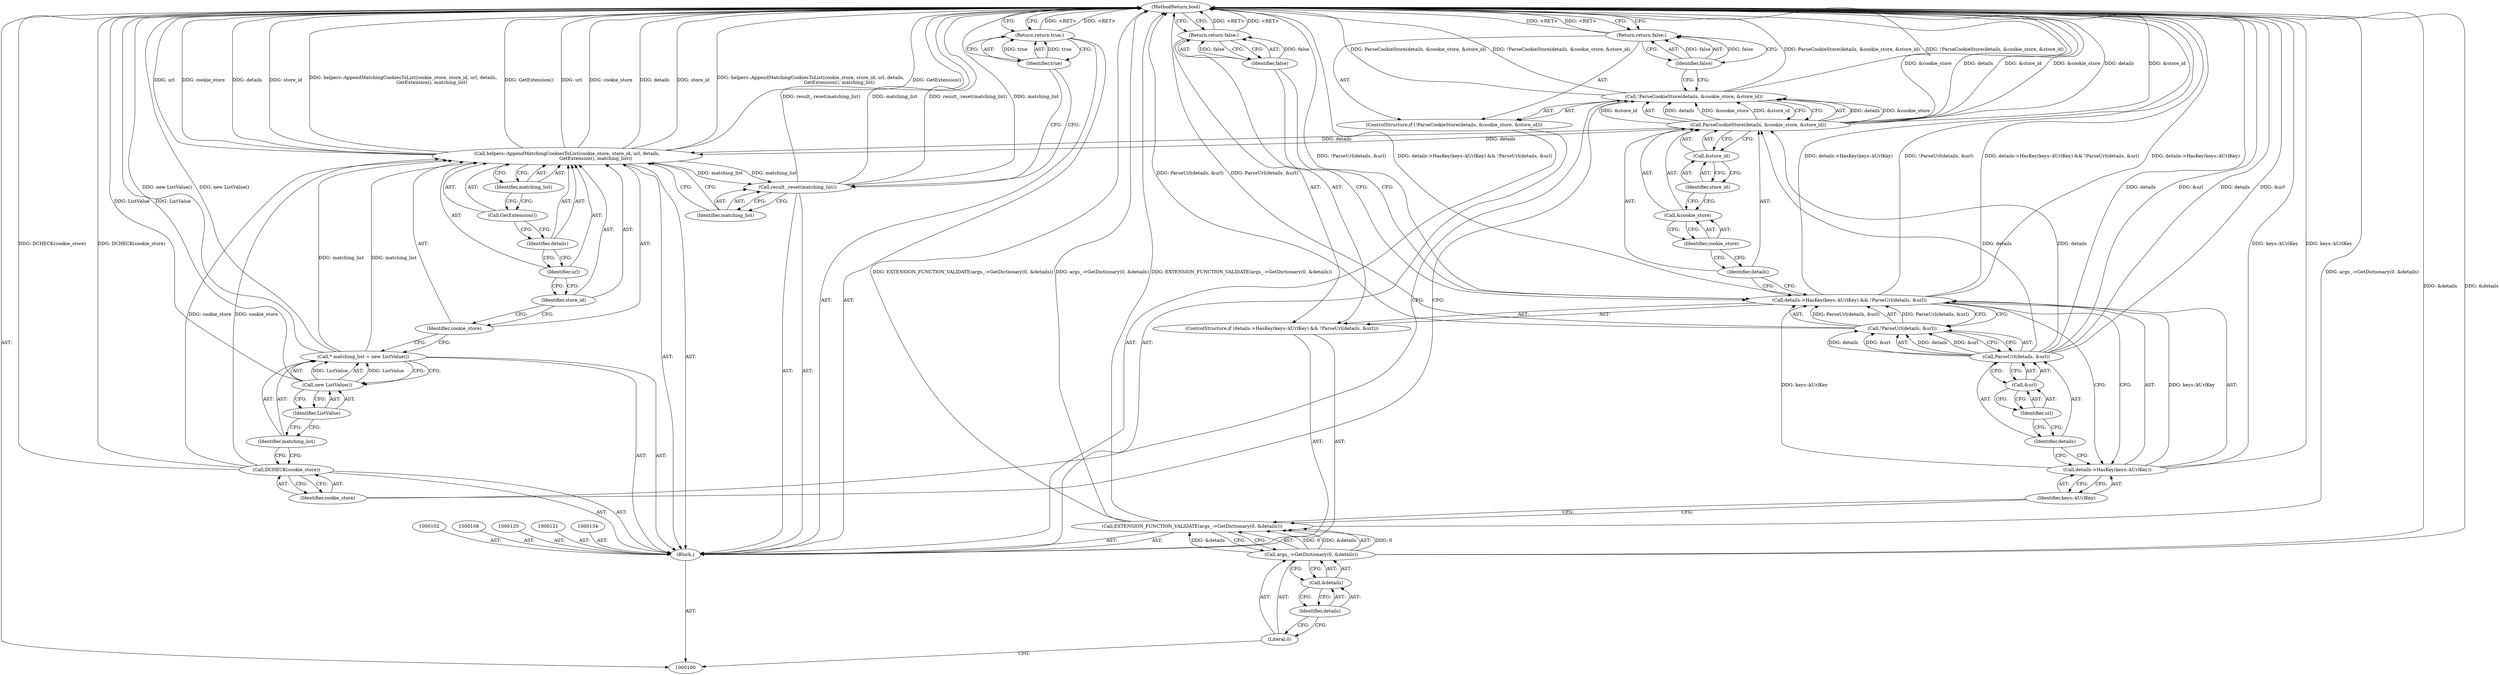 digraph "1_Chrome_b7e899141194fa27d55a990e38ae8bdcc5183a90_2" {
"1000150" [label="(MethodReturn,bool)"];
"1000101" [label="(Block,)"];
"1000122" [label="(ControlStructure,if (!ParseCookieStore(details, &cookie_store, &store_id)))"];
"1000125" [label="(Identifier,details)"];
"1000126" [label="(Call,&cookie_store)"];
"1000127" [label="(Identifier,cookie_store)"];
"1000128" [label="(Call,&store_id)"];
"1000129" [label="(Identifier,store_id)"];
"1000123" [label="(Call,!ParseCookieStore(details, &cookie_store, &store_id))"];
"1000124" [label="(Call,ParseCookieStore(details, &cookie_store, &store_id))"];
"1000131" [label="(Identifier,false)"];
"1000130" [label="(Return,return false;)"];
"1000133" [label="(Identifier,cookie_store)"];
"1000132" [label="(Call,DCHECK(cookie_store))"];
"1000135" [label="(Call,* matching_list = new ListValue())"];
"1000136" [label="(Identifier,matching_list)"];
"1000137" [label="(Call,new ListValue())"];
"1000138" [label="(Identifier,ListValue)"];
"1000139" [label="(Call,helpers::AppendMatchingCookiesToList(cookie_store, store_id, url, details,\n                                       GetExtension(), matching_list))"];
"1000140" [label="(Identifier,cookie_store)"];
"1000141" [label="(Identifier,store_id)"];
"1000142" [label="(Identifier,url)"];
"1000143" [label="(Identifier,details)"];
"1000144" [label="(Call,GetExtension())"];
"1000145" [label="(Identifier,matching_list)"];
"1000147" [label="(Identifier,matching_list)"];
"1000146" [label="(Call,result_.reset(matching_list))"];
"1000149" [label="(Identifier,true)"];
"1000148" [label="(Return,return true;)"];
"1000103" [label="(Call,EXTENSION_FUNCTION_VALIDATE(args_->GetDictionary(0, &details)))"];
"1000104" [label="(Call,args_->GetDictionary(0, &details))"];
"1000105" [label="(Literal,0)"];
"1000106" [label="(Call,&details)"];
"1000107" [label="(Identifier,details)"];
"1000109" [label="(ControlStructure,if (details->HasKey(keys::kUrlKey) && !ParseUrl(details, &url)))"];
"1000112" [label="(Identifier,keys::kUrlKey)"];
"1000113" [label="(Call,!ParseUrl(details, &url))"];
"1000114" [label="(Call,ParseUrl(details, &url))"];
"1000115" [label="(Identifier,details)"];
"1000116" [label="(Call,&url)"];
"1000110" [label="(Call,details->HasKey(keys::kUrlKey) && !ParseUrl(details, &url))"];
"1000111" [label="(Call,details->HasKey(keys::kUrlKey))"];
"1000117" [label="(Identifier,url)"];
"1000119" [label="(Identifier,false)"];
"1000118" [label="(Return,return false;)"];
"1000150" -> "1000100"  [label="AST: "];
"1000150" -> "1000118"  [label="CFG: "];
"1000150" -> "1000130"  [label="CFG: "];
"1000150" -> "1000148"  [label="CFG: "];
"1000148" -> "1000150"  [label="DDG: <RET>"];
"1000118" -> "1000150"  [label="DDG: <RET>"];
"1000130" -> "1000150"  [label="DDG: <RET>"];
"1000124" -> "1000150"  [label="DDG: &cookie_store"];
"1000124" -> "1000150"  [label="DDG: details"];
"1000124" -> "1000150"  [label="DDG: &store_id"];
"1000139" -> "1000150"  [label="DDG: url"];
"1000139" -> "1000150"  [label="DDG: cookie_store"];
"1000139" -> "1000150"  [label="DDG: details"];
"1000139" -> "1000150"  [label="DDG: store_id"];
"1000139" -> "1000150"  [label="DDG: helpers::AppendMatchingCookiesToList(cookie_store, store_id, url, details,\n                                       GetExtension(), matching_list)"];
"1000139" -> "1000150"  [label="DDG: GetExtension()"];
"1000103" -> "1000150"  [label="DDG: args_->GetDictionary(0, &details)"];
"1000103" -> "1000150"  [label="DDG: EXTENSION_FUNCTION_VALIDATE(args_->GetDictionary(0, &details))"];
"1000113" -> "1000150"  [label="DDG: ParseUrl(details, &url)"];
"1000114" -> "1000150"  [label="DDG: details"];
"1000114" -> "1000150"  [label="DDG: &url"];
"1000111" -> "1000150"  [label="DDG: keys::kUrlKey"];
"1000146" -> "1000150"  [label="DDG: result_.reset(matching_list)"];
"1000146" -> "1000150"  [label="DDG: matching_list"];
"1000123" -> "1000150"  [label="DDG: ParseCookieStore(details, &cookie_store, &store_id)"];
"1000123" -> "1000150"  [label="DDG: !ParseCookieStore(details, &cookie_store, &store_id)"];
"1000132" -> "1000150"  [label="DDG: DCHECK(cookie_store)"];
"1000110" -> "1000150"  [label="DDG: !ParseUrl(details, &url)"];
"1000110" -> "1000150"  [label="DDG: details->HasKey(keys::kUrlKey) && !ParseUrl(details, &url)"];
"1000110" -> "1000150"  [label="DDG: details->HasKey(keys::kUrlKey)"];
"1000137" -> "1000150"  [label="DDG: ListValue"];
"1000135" -> "1000150"  [label="DDG: new ListValue()"];
"1000104" -> "1000150"  [label="DDG: &details"];
"1000101" -> "1000100"  [label="AST: "];
"1000102" -> "1000101"  [label="AST: "];
"1000103" -> "1000101"  [label="AST: "];
"1000108" -> "1000101"  [label="AST: "];
"1000109" -> "1000101"  [label="AST: "];
"1000120" -> "1000101"  [label="AST: "];
"1000121" -> "1000101"  [label="AST: "];
"1000122" -> "1000101"  [label="AST: "];
"1000132" -> "1000101"  [label="AST: "];
"1000134" -> "1000101"  [label="AST: "];
"1000135" -> "1000101"  [label="AST: "];
"1000139" -> "1000101"  [label="AST: "];
"1000146" -> "1000101"  [label="AST: "];
"1000148" -> "1000101"  [label="AST: "];
"1000122" -> "1000101"  [label="AST: "];
"1000123" -> "1000122"  [label="AST: "];
"1000130" -> "1000122"  [label="AST: "];
"1000125" -> "1000124"  [label="AST: "];
"1000125" -> "1000110"  [label="CFG: "];
"1000127" -> "1000125"  [label="CFG: "];
"1000126" -> "1000124"  [label="AST: "];
"1000126" -> "1000127"  [label="CFG: "];
"1000127" -> "1000126"  [label="AST: "];
"1000129" -> "1000126"  [label="CFG: "];
"1000127" -> "1000126"  [label="AST: "];
"1000127" -> "1000125"  [label="CFG: "];
"1000126" -> "1000127"  [label="CFG: "];
"1000128" -> "1000124"  [label="AST: "];
"1000128" -> "1000129"  [label="CFG: "];
"1000129" -> "1000128"  [label="AST: "];
"1000124" -> "1000128"  [label="CFG: "];
"1000129" -> "1000128"  [label="AST: "];
"1000129" -> "1000126"  [label="CFG: "];
"1000128" -> "1000129"  [label="CFG: "];
"1000123" -> "1000122"  [label="AST: "];
"1000123" -> "1000124"  [label="CFG: "];
"1000124" -> "1000123"  [label="AST: "];
"1000131" -> "1000123"  [label="CFG: "];
"1000133" -> "1000123"  [label="CFG: "];
"1000123" -> "1000150"  [label="DDG: ParseCookieStore(details, &cookie_store, &store_id)"];
"1000123" -> "1000150"  [label="DDG: !ParseCookieStore(details, &cookie_store, &store_id)"];
"1000124" -> "1000123"  [label="DDG: details"];
"1000124" -> "1000123"  [label="DDG: &cookie_store"];
"1000124" -> "1000123"  [label="DDG: &store_id"];
"1000124" -> "1000123"  [label="AST: "];
"1000124" -> "1000128"  [label="CFG: "];
"1000125" -> "1000124"  [label="AST: "];
"1000126" -> "1000124"  [label="AST: "];
"1000128" -> "1000124"  [label="AST: "];
"1000123" -> "1000124"  [label="CFG: "];
"1000124" -> "1000150"  [label="DDG: &cookie_store"];
"1000124" -> "1000150"  [label="DDG: details"];
"1000124" -> "1000150"  [label="DDG: &store_id"];
"1000124" -> "1000123"  [label="DDG: details"];
"1000124" -> "1000123"  [label="DDG: &cookie_store"];
"1000124" -> "1000123"  [label="DDG: &store_id"];
"1000114" -> "1000124"  [label="DDG: details"];
"1000124" -> "1000139"  [label="DDG: details"];
"1000131" -> "1000130"  [label="AST: "];
"1000131" -> "1000123"  [label="CFG: "];
"1000130" -> "1000131"  [label="CFG: "];
"1000131" -> "1000130"  [label="DDG: false"];
"1000130" -> "1000122"  [label="AST: "];
"1000130" -> "1000131"  [label="CFG: "];
"1000131" -> "1000130"  [label="AST: "];
"1000150" -> "1000130"  [label="CFG: "];
"1000130" -> "1000150"  [label="DDG: <RET>"];
"1000131" -> "1000130"  [label="DDG: false"];
"1000133" -> "1000132"  [label="AST: "];
"1000133" -> "1000123"  [label="CFG: "];
"1000132" -> "1000133"  [label="CFG: "];
"1000132" -> "1000101"  [label="AST: "];
"1000132" -> "1000133"  [label="CFG: "];
"1000133" -> "1000132"  [label="AST: "];
"1000136" -> "1000132"  [label="CFG: "];
"1000132" -> "1000150"  [label="DDG: DCHECK(cookie_store)"];
"1000132" -> "1000139"  [label="DDG: cookie_store"];
"1000135" -> "1000101"  [label="AST: "];
"1000135" -> "1000137"  [label="CFG: "];
"1000136" -> "1000135"  [label="AST: "];
"1000137" -> "1000135"  [label="AST: "];
"1000140" -> "1000135"  [label="CFG: "];
"1000135" -> "1000150"  [label="DDG: new ListValue()"];
"1000137" -> "1000135"  [label="DDG: ListValue"];
"1000135" -> "1000139"  [label="DDG: matching_list"];
"1000136" -> "1000135"  [label="AST: "];
"1000136" -> "1000132"  [label="CFG: "];
"1000138" -> "1000136"  [label="CFG: "];
"1000137" -> "1000135"  [label="AST: "];
"1000137" -> "1000138"  [label="CFG: "];
"1000138" -> "1000137"  [label="AST: "];
"1000135" -> "1000137"  [label="CFG: "];
"1000137" -> "1000150"  [label="DDG: ListValue"];
"1000137" -> "1000135"  [label="DDG: ListValue"];
"1000138" -> "1000137"  [label="AST: "];
"1000138" -> "1000136"  [label="CFG: "];
"1000137" -> "1000138"  [label="CFG: "];
"1000139" -> "1000101"  [label="AST: "];
"1000139" -> "1000145"  [label="CFG: "];
"1000140" -> "1000139"  [label="AST: "];
"1000141" -> "1000139"  [label="AST: "];
"1000142" -> "1000139"  [label="AST: "];
"1000143" -> "1000139"  [label="AST: "];
"1000144" -> "1000139"  [label="AST: "];
"1000145" -> "1000139"  [label="AST: "];
"1000147" -> "1000139"  [label="CFG: "];
"1000139" -> "1000150"  [label="DDG: url"];
"1000139" -> "1000150"  [label="DDG: cookie_store"];
"1000139" -> "1000150"  [label="DDG: details"];
"1000139" -> "1000150"  [label="DDG: store_id"];
"1000139" -> "1000150"  [label="DDG: helpers::AppendMatchingCookiesToList(cookie_store, store_id, url, details,\n                                       GetExtension(), matching_list)"];
"1000139" -> "1000150"  [label="DDG: GetExtension()"];
"1000132" -> "1000139"  [label="DDG: cookie_store"];
"1000124" -> "1000139"  [label="DDG: details"];
"1000135" -> "1000139"  [label="DDG: matching_list"];
"1000139" -> "1000146"  [label="DDG: matching_list"];
"1000140" -> "1000139"  [label="AST: "];
"1000140" -> "1000135"  [label="CFG: "];
"1000141" -> "1000140"  [label="CFG: "];
"1000141" -> "1000139"  [label="AST: "];
"1000141" -> "1000140"  [label="CFG: "];
"1000142" -> "1000141"  [label="CFG: "];
"1000142" -> "1000139"  [label="AST: "];
"1000142" -> "1000141"  [label="CFG: "];
"1000143" -> "1000142"  [label="CFG: "];
"1000143" -> "1000139"  [label="AST: "];
"1000143" -> "1000142"  [label="CFG: "];
"1000144" -> "1000143"  [label="CFG: "];
"1000144" -> "1000139"  [label="AST: "];
"1000144" -> "1000143"  [label="CFG: "];
"1000145" -> "1000144"  [label="CFG: "];
"1000145" -> "1000139"  [label="AST: "];
"1000145" -> "1000144"  [label="CFG: "];
"1000139" -> "1000145"  [label="CFG: "];
"1000147" -> "1000146"  [label="AST: "];
"1000147" -> "1000139"  [label="CFG: "];
"1000146" -> "1000147"  [label="CFG: "];
"1000146" -> "1000101"  [label="AST: "];
"1000146" -> "1000147"  [label="CFG: "];
"1000147" -> "1000146"  [label="AST: "];
"1000149" -> "1000146"  [label="CFG: "];
"1000146" -> "1000150"  [label="DDG: result_.reset(matching_list)"];
"1000146" -> "1000150"  [label="DDG: matching_list"];
"1000139" -> "1000146"  [label="DDG: matching_list"];
"1000149" -> "1000148"  [label="AST: "];
"1000149" -> "1000146"  [label="CFG: "];
"1000148" -> "1000149"  [label="CFG: "];
"1000149" -> "1000148"  [label="DDG: true"];
"1000148" -> "1000101"  [label="AST: "];
"1000148" -> "1000149"  [label="CFG: "];
"1000149" -> "1000148"  [label="AST: "];
"1000150" -> "1000148"  [label="CFG: "];
"1000148" -> "1000150"  [label="DDG: <RET>"];
"1000149" -> "1000148"  [label="DDG: true"];
"1000103" -> "1000101"  [label="AST: "];
"1000103" -> "1000104"  [label="CFG: "];
"1000104" -> "1000103"  [label="AST: "];
"1000112" -> "1000103"  [label="CFG: "];
"1000103" -> "1000150"  [label="DDG: args_->GetDictionary(0, &details)"];
"1000103" -> "1000150"  [label="DDG: EXTENSION_FUNCTION_VALIDATE(args_->GetDictionary(0, &details))"];
"1000104" -> "1000103"  [label="DDG: 0"];
"1000104" -> "1000103"  [label="DDG: &details"];
"1000104" -> "1000103"  [label="AST: "];
"1000104" -> "1000106"  [label="CFG: "];
"1000105" -> "1000104"  [label="AST: "];
"1000106" -> "1000104"  [label="AST: "];
"1000103" -> "1000104"  [label="CFG: "];
"1000104" -> "1000150"  [label="DDG: &details"];
"1000104" -> "1000103"  [label="DDG: 0"];
"1000104" -> "1000103"  [label="DDG: &details"];
"1000105" -> "1000104"  [label="AST: "];
"1000105" -> "1000100"  [label="CFG: "];
"1000107" -> "1000105"  [label="CFG: "];
"1000106" -> "1000104"  [label="AST: "];
"1000106" -> "1000107"  [label="CFG: "];
"1000107" -> "1000106"  [label="AST: "];
"1000104" -> "1000106"  [label="CFG: "];
"1000107" -> "1000106"  [label="AST: "];
"1000107" -> "1000105"  [label="CFG: "];
"1000106" -> "1000107"  [label="CFG: "];
"1000109" -> "1000101"  [label="AST: "];
"1000110" -> "1000109"  [label="AST: "];
"1000118" -> "1000109"  [label="AST: "];
"1000112" -> "1000111"  [label="AST: "];
"1000112" -> "1000103"  [label="CFG: "];
"1000111" -> "1000112"  [label="CFG: "];
"1000113" -> "1000110"  [label="AST: "];
"1000113" -> "1000114"  [label="CFG: "];
"1000114" -> "1000113"  [label="AST: "];
"1000110" -> "1000113"  [label="CFG: "];
"1000113" -> "1000150"  [label="DDG: ParseUrl(details, &url)"];
"1000113" -> "1000110"  [label="DDG: ParseUrl(details, &url)"];
"1000114" -> "1000113"  [label="DDG: details"];
"1000114" -> "1000113"  [label="DDG: &url"];
"1000114" -> "1000113"  [label="AST: "];
"1000114" -> "1000116"  [label="CFG: "];
"1000115" -> "1000114"  [label="AST: "];
"1000116" -> "1000114"  [label="AST: "];
"1000113" -> "1000114"  [label="CFG: "];
"1000114" -> "1000150"  [label="DDG: details"];
"1000114" -> "1000150"  [label="DDG: &url"];
"1000114" -> "1000113"  [label="DDG: details"];
"1000114" -> "1000113"  [label="DDG: &url"];
"1000114" -> "1000124"  [label="DDG: details"];
"1000115" -> "1000114"  [label="AST: "];
"1000115" -> "1000111"  [label="CFG: "];
"1000117" -> "1000115"  [label="CFG: "];
"1000116" -> "1000114"  [label="AST: "];
"1000116" -> "1000117"  [label="CFG: "];
"1000117" -> "1000116"  [label="AST: "];
"1000114" -> "1000116"  [label="CFG: "];
"1000110" -> "1000109"  [label="AST: "];
"1000110" -> "1000111"  [label="CFG: "];
"1000110" -> "1000113"  [label="CFG: "];
"1000111" -> "1000110"  [label="AST: "];
"1000113" -> "1000110"  [label="AST: "];
"1000119" -> "1000110"  [label="CFG: "];
"1000125" -> "1000110"  [label="CFG: "];
"1000110" -> "1000150"  [label="DDG: !ParseUrl(details, &url)"];
"1000110" -> "1000150"  [label="DDG: details->HasKey(keys::kUrlKey) && !ParseUrl(details, &url)"];
"1000110" -> "1000150"  [label="DDG: details->HasKey(keys::kUrlKey)"];
"1000111" -> "1000110"  [label="DDG: keys::kUrlKey"];
"1000113" -> "1000110"  [label="DDG: ParseUrl(details, &url)"];
"1000111" -> "1000110"  [label="AST: "];
"1000111" -> "1000112"  [label="CFG: "];
"1000112" -> "1000111"  [label="AST: "];
"1000115" -> "1000111"  [label="CFG: "];
"1000110" -> "1000111"  [label="CFG: "];
"1000111" -> "1000150"  [label="DDG: keys::kUrlKey"];
"1000111" -> "1000110"  [label="DDG: keys::kUrlKey"];
"1000117" -> "1000116"  [label="AST: "];
"1000117" -> "1000115"  [label="CFG: "];
"1000116" -> "1000117"  [label="CFG: "];
"1000119" -> "1000118"  [label="AST: "];
"1000119" -> "1000110"  [label="CFG: "];
"1000118" -> "1000119"  [label="CFG: "];
"1000119" -> "1000118"  [label="DDG: false"];
"1000118" -> "1000109"  [label="AST: "];
"1000118" -> "1000119"  [label="CFG: "];
"1000119" -> "1000118"  [label="AST: "];
"1000150" -> "1000118"  [label="CFG: "];
"1000118" -> "1000150"  [label="DDG: <RET>"];
"1000119" -> "1000118"  [label="DDG: false"];
}
